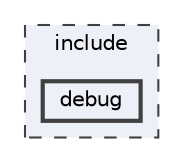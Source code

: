 digraph "include/debug"
{
 // LATEX_PDF_SIZE
  bgcolor="transparent";
  edge [fontname=Helvetica,fontsize=10,labelfontname=Helvetica,labelfontsize=10];
  node [fontname=Helvetica,fontsize=10,shape=box,height=0.2,width=0.4];
  compound=true
  subgraph clusterdir_d44c64559bbebec7f509842c48db8b23 {
    graph [ bgcolor="#edf0f7", pencolor="grey25", label="include", fontname=Helvetica,fontsize=10 style="filled,dashed", URL="dir_d44c64559bbebec7f509842c48db8b23.html",tooltip=""]
  dir_0ca87e0e155b63d3277a4a8052f2e1d0 [label="debug", fillcolor="#edf0f7", color="grey25", style="filled,bold", URL="dir_0ca87e0e155b63d3277a4a8052f2e1d0.html",tooltip=""];
  }
}
